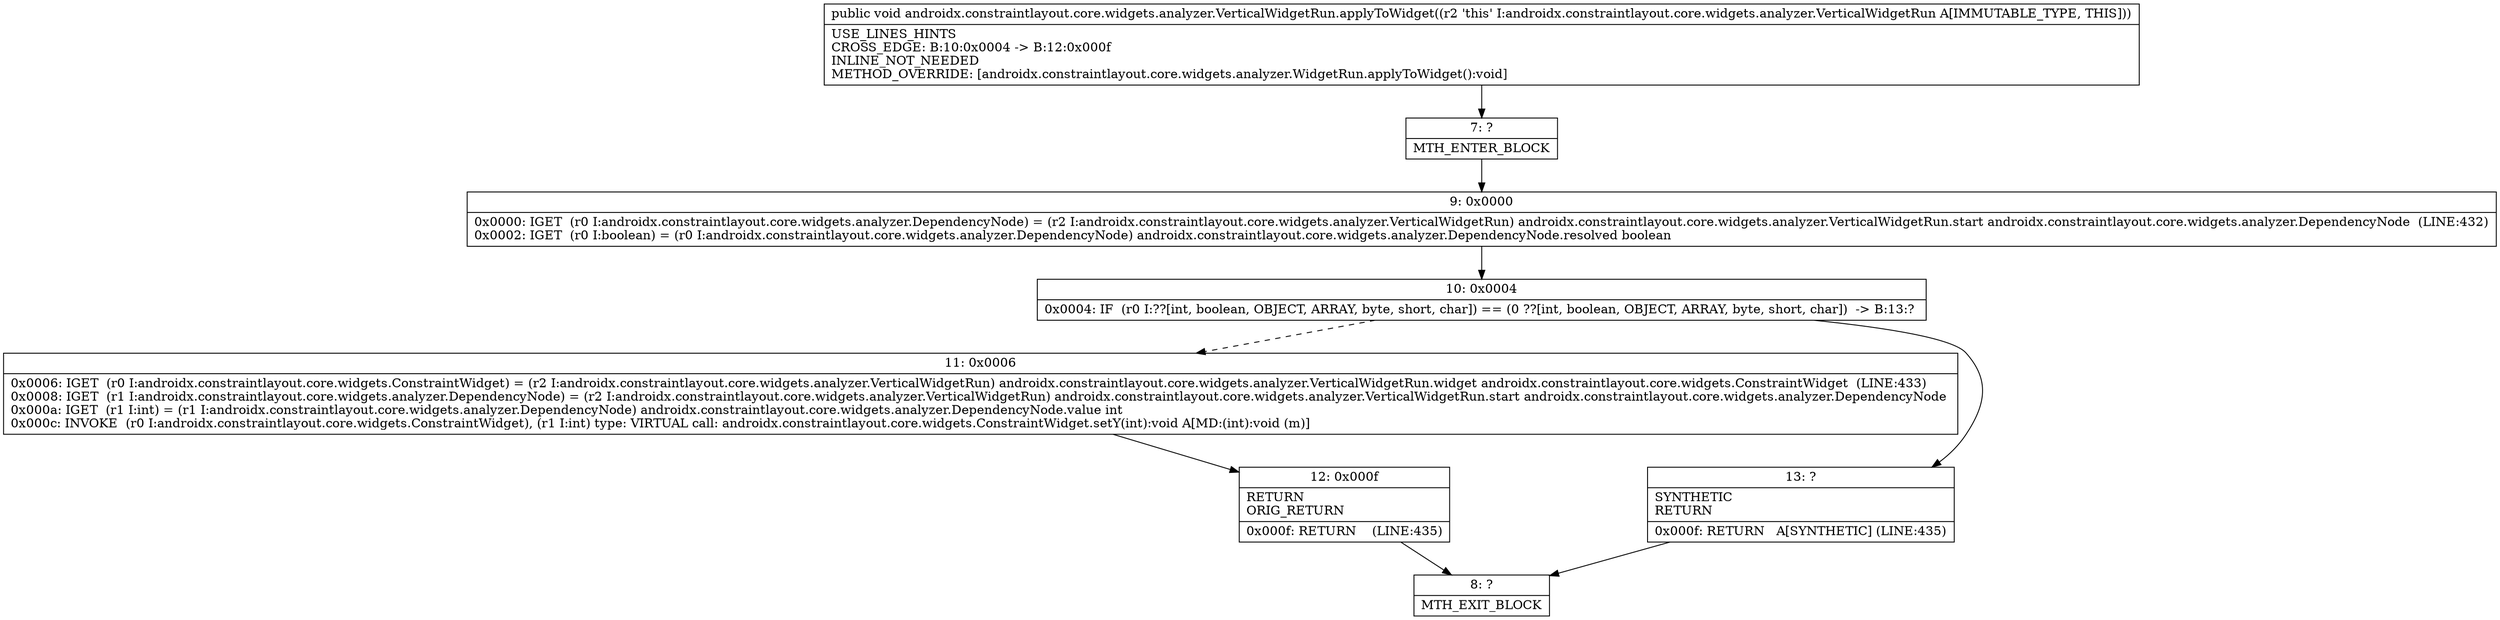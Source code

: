 digraph "CFG forandroidx.constraintlayout.core.widgets.analyzer.VerticalWidgetRun.applyToWidget()V" {
Node_7 [shape=record,label="{7\:\ ?|MTH_ENTER_BLOCK\l}"];
Node_9 [shape=record,label="{9\:\ 0x0000|0x0000: IGET  (r0 I:androidx.constraintlayout.core.widgets.analyzer.DependencyNode) = (r2 I:androidx.constraintlayout.core.widgets.analyzer.VerticalWidgetRun) androidx.constraintlayout.core.widgets.analyzer.VerticalWidgetRun.start androidx.constraintlayout.core.widgets.analyzer.DependencyNode  (LINE:432)\l0x0002: IGET  (r0 I:boolean) = (r0 I:androidx.constraintlayout.core.widgets.analyzer.DependencyNode) androidx.constraintlayout.core.widgets.analyzer.DependencyNode.resolved boolean \l}"];
Node_10 [shape=record,label="{10\:\ 0x0004|0x0004: IF  (r0 I:??[int, boolean, OBJECT, ARRAY, byte, short, char]) == (0 ??[int, boolean, OBJECT, ARRAY, byte, short, char])  \-\> B:13:? \l}"];
Node_11 [shape=record,label="{11\:\ 0x0006|0x0006: IGET  (r0 I:androidx.constraintlayout.core.widgets.ConstraintWidget) = (r2 I:androidx.constraintlayout.core.widgets.analyzer.VerticalWidgetRun) androidx.constraintlayout.core.widgets.analyzer.VerticalWidgetRun.widget androidx.constraintlayout.core.widgets.ConstraintWidget  (LINE:433)\l0x0008: IGET  (r1 I:androidx.constraintlayout.core.widgets.analyzer.DependencyNode) = (r2 I:androidx.constraintlayout.core.widgets.analyzer.VerticalWidgetRun) androidx.constraintlayout.core.widgets.analyzer.VerticalWidgetRun.start androidx.constraintlayout.core.widgets.analyzer.DependencyNode \l0x000a: IGET  (r1 I:int) = (r1 I:androidx.constraintlayout.core.widgets.analyzer.DependencyNode) androidx.constraintlayout.core.widgets.analyzer.DependencyNode.value int \l0x000c: INVOKE  (r0 I:androidx.constraintlayout.core.widgets.ConstraintWidget), (r1 I:int) type: VIRTUAL call: androidx.constraintlayout.core.widgets.ConstraintWidget.setY(int):void A[MD:(int):void (m)]\l}"];
Node_12 [shape=record,label="{12\:\ 0x000f|RETURN\lORIG_RETURN\l|0x000f: RETURN    (LINE:435)\l}"];
Node_8 [shape=record,label="{8\:\ ?|MTH_EXIT_BLOCK\l}"];
Node_13 [shape=record,label="{13\:\ ?|SYNTHETIC\lRETURN\l|0x000f: RETURN   A[SYNTHETIC] (LINE:435)\l}"];
MethodNode[shape=record,label="{public void androidx.constraintlayout.core.widgets.analyzer.VerticalWidgetRun.applyToWidget((r2 'this' I:androidx.constraintlayout.core.widgets.analyzer.VerticalWidgetRun A[IMMUTABLE_TYPE, THIS]))  | USE_LINES_HINTS\lCROSS_EDGE: B:10:0x0004 \-\> B:12:0x000f\lINLINE_NOT_NEEDED\lMETHOD_OVERRIDE: [androidx.constraintlayout.core.widgets.analyzer.WidgetRun.applyToWidget():void]\l}"];
MethodNode -> Node_7;Node_7 -> Node_9;
Node_9 -> Node_10;
Node_10 -> Node_11[style=dashed];
Node_10 -> Node_13;
Node_11 -> Node_12;
Node_12 -> Node_8;
Node_13 -> Node_8;
}

